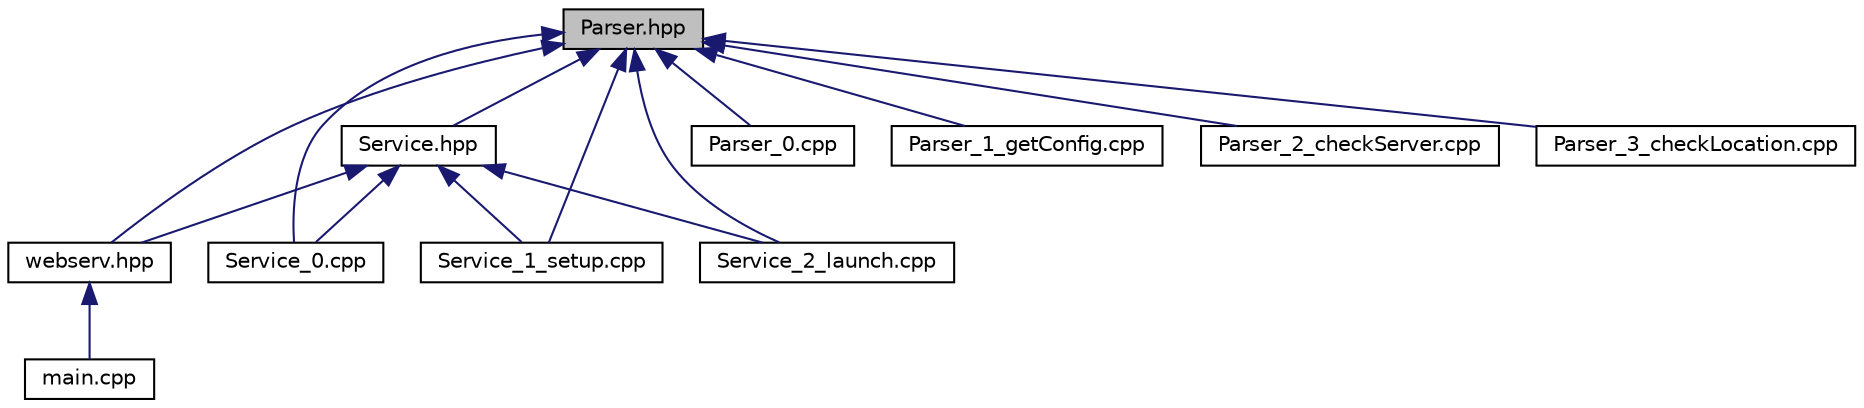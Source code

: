digraph "Parser.hpp"
{
 // LATEX_PDF_SIZE
  edge [fontname="Helvetica",fontsize="10",labelfontname="Helvetica",labelfontsize="10"];
  node [fontname="Helvetica",fontsize="10",shape=record];
  Node1 [label="Parser.hpp",height=0.2,width=0.4,color="black", fillcolor="grey75", style="filled", fontcolor="black",tooltip="Header file for the Parser class."];
  Node1 -> Node2 [dir="back",color="midnightblue",fontsize="10",style="solid",fontname="Helvetica"];
  Node2 [label="Service.hpp",height=0.2,width=0.4,color="black", fillcolor="white", style="filled",URL="$Service_8hpp.html",tooltip="Header file for the Service class and serviceInfo structure."];
  Node2 -> Node3 [dir="back",color="midnightblue",fontsize="10",style="solid",fontname="Helvetica"];
  Node3 [label="webserv.hpp",height=0.2,width=0.4,color="black", fillcolor="white", style="filled",URL="$webserv_8hpp.html",tooltip="Main header file for the web server application."];
  Node3 -> Node4 [dir="back",color="midnightblue",fontsize="10",style="solid",fontname="Helvetica"];
  Node4 [label="main.cpp",height=0.2,width=0.4,color="black", fillcolor="white", style="filled",URL="$src_2main_8cpp.html",tooltip="The main create an instance of a Service (the webserv), then set it up and launch it."];
  Node2 -> Node5 [dir="back",color="midnightblue",fontsize="10",style="solid",fontname="Helvetica"];
  Node5 [label="Service_0.cpp",height=0.2,width=0.4,color="black", fillcolor="white", style="filled",URL="$Service__0_8cpp.html",tooltip="Implementation of the Service class responsible for server management and client connection handling."];
  Node2 -> Node6 [dir="back",color="midnightblue",fontsize="10",style="solid",fontname="Helvetica"];
  Node6 [label="Service_1_setup.cpp",height=0.2,width=0.4,color="black", fillcolor="white", style="filled",URL="$Service__1__setup_8cpp.html",tooltip="Implementation of the Service class responsible for server management and client connection handling."];
  Node2 -> Node7 [dir="back",color="midnightblue",fontsize="10",style="solid",fontname="Helvetica"];
  Node7 [label="Service_2_launch.cpp",height=0.2,width=0.4,color="black", fillcolor="white", style="filled",URL="$Service__2__launch_8cpp.html",tooltip="Implementation of the Service class responsible for server management and client connection handling."];
  Node1 -> Node3 [dir="back",color="midnightblue",fontsize="10",style="solid",fontname="Helvetica"];
  Node1 -> Node8 [dir="back",color="midnightblue",fontsize="10",style="solid",fontname="Helvetica"];
  Node8 [label="Parser_0.cpp",height=0.2,width=0.4,color="black", fillcolor="white", style="filled",URL="$Parser__0_8cpp.html",tooltip="This file containes _parseFile() function who tokenize each line of the configuration file...."];
  Node1 -> Node9 [dir="back",color="midnightblue",fontsize="10",style="solid",fontname="Helvetica"];
  Node9 [label="Parser_1_getConfig.cpp",height=0.2,width=0.4,color="black", fillcolor="white", style="filled",URL="$Parser__1__getConfig_8cpp.html",tooltip="This file containes the functions used to get the configuration from each token."];
  Node1 -> Node10 [dir="back",color="midnightblue",fontsize="10",style="solid",fontname="Helvetica"];
  Node10 [label="Parser_2_checkServer.cpp",height=0.2,width=0.4,color="black", fillcolor="white", style="filled",URL="$Parser__2__checkServer_8cpp.html",tooltip="This file containes the functions used to check the 'Server' parameters except for its Location param..."];
  Node1 -> Node11 [dir="back",color="midnightblue",fontsize="10",style="solid",fontname="Helvetica"];
  Node11 [label="Parser_3_checkLocation.cpp",height=0.2,width=0.4,color="black", fillcolor="white", style="filled",URL="$Parser__3__checkLocation_8cpp.html",tooltip="This file containes the functions used to check the Location parameters in each 'Server'."];
  Node1 -> Node5 [dir="back",color="midnightblue",fontsize="10",style="solid",fontname="Helvetica"];
  Node1 -> Node6 [dir="back",color="midnightblue",fontsize="10",style="solid",fontname="Helvetica"];
  Node1 -> Node7 [dir="back",color="midnightblue",fontsize="10",style="solid",fontname="Helvetica"];
}
